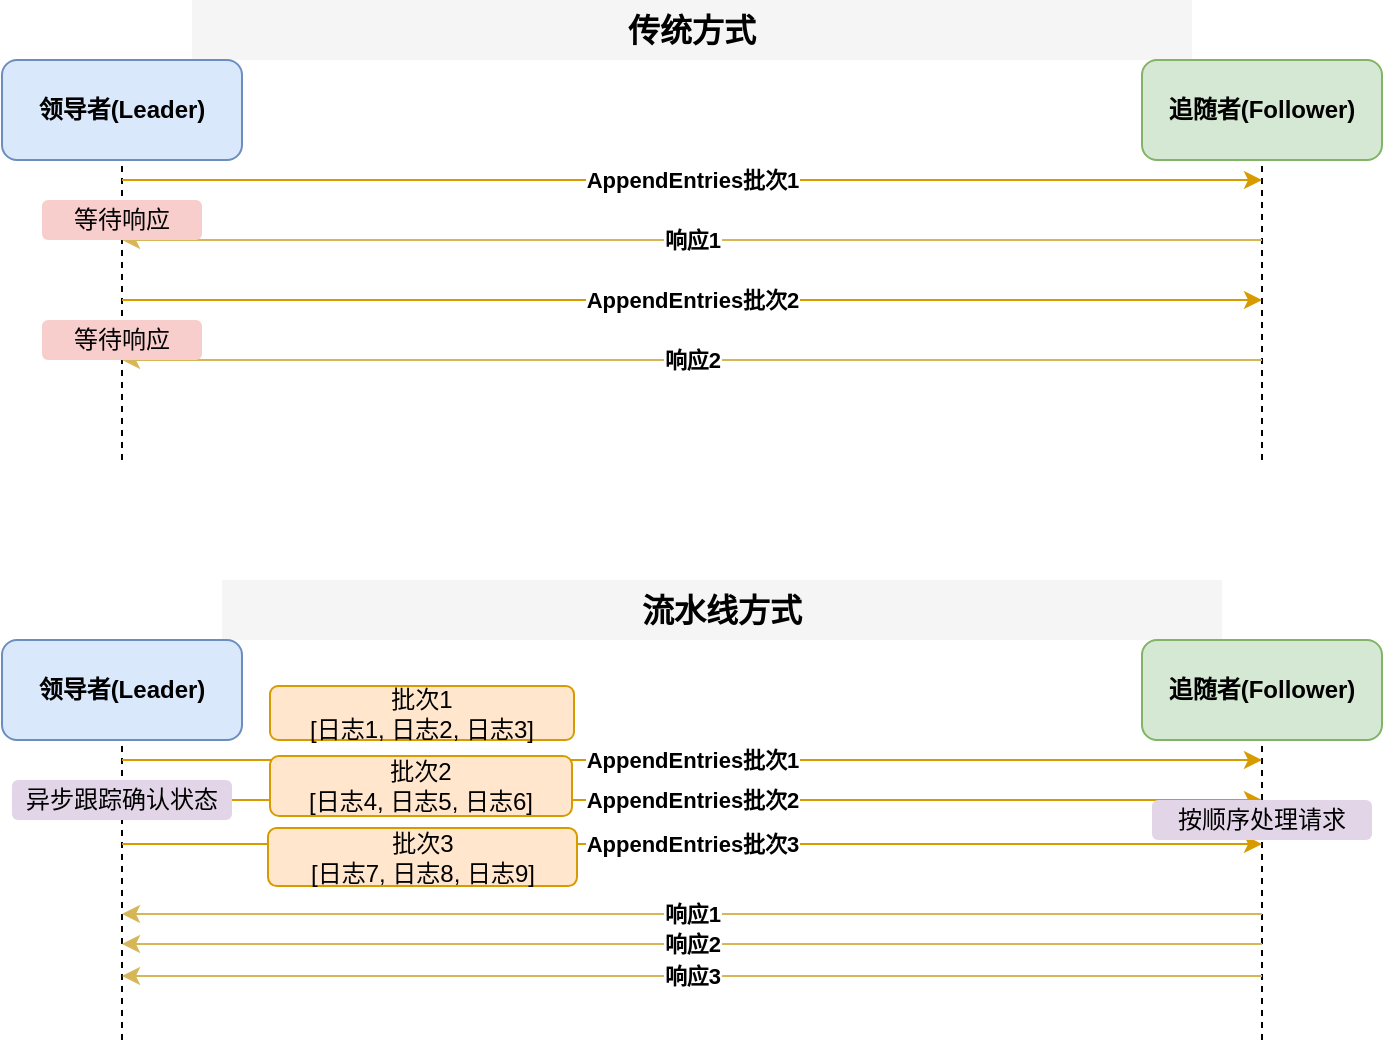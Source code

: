 <mxfile version="27.0.6">
  <diagram name="日志流水线优化" id="cEwv6QGE_8RR6pSS1JHF">
    <mxGraphModel dx="642" dy="260" grid="0" gridSize="10" guides="1" tooltips="1" connect="1" arrows="1" fold="1" page="0" pageScale="1" pageWidth="850" pageHeight="1100" math="0" shadow="0">
      <root>
        <mxCell id="0" />
        <mxCell id="1" parent="0" />
        <mxCell id="tI9Yq3BKOj91rwqoLNJe-35" value="传统方式" style="text;html=1;strokeColor=none;fillColor=#f5f5f5;align=center;verticalAlign=middle;whiteSpace=wrap;rounded=0;fontSize=16;fontStyle=1" vertex="1" parent="1">
          <mxGeometry x="824" y="571" width="500" height="30" as="geometry" />
        </mxCell>
        <mxCell id="tI9Yq3BKOj91rwqoLNJe-36" value="领导者(Leader)" style="rounded=1;whiteSpace=wrap;html=1;fillColor=#dae8fc;strokeColor=#6c8ebf;fontStyle=1" vertex="1" parent="1">
          <mxGeometry x="729" y="601" width="120" height="50" as="geometry" />
        </mxCell>
        <mxCell id="tI9Yq3BKOj91rwqoLNJe-37" value="追随者(Follower)" style="rounded=1;whiteSpace=wrap;html=1;fillColor=#d5e8d4;strokeColor=#82b366;fontStyle=1" vertex="1" parent="1">
          <mxGeometry x="1299" y="601" width="120" height="50" as="geometry" />
        </mxCell>
        <mxCell id="tI9Yq3BKOj91rwqoLNJe-38" value="" style="endArrow=none;dashed=1;html=1;rounded=0;entryX=0.5;entryY=1;entryDx=0;entryDy=0;" edge="1" parent="1" target="tI9Yq3BKOj91rwqoLNJe-36">
          <mxGeometry width="50" height="50" relative="1" as="geometry">
            <mxPoint x="789" y="801" as="sourcePoint" />
            <mxPoint x="789" y="651" as="targetPoint" />
          </mxGeometry>
        </mxCell>
        <mxCell id="tI9Yq3BKOj91rwqoLNJe-39" value="" style="endArrow=none;dashed=1;html=1;rounded=0;entryX=0.5;entryY=1;entryDx=0;entryDy=0;" edge="1" parent="1" target="tI9Yq3BKOj91rwqoLNJe-37">
          <mxGeometry width="50" height="50" relative="1" as="geometry">
            <mxPoint x="1359" y="801" as="sourcePoint" />
            <mxPoint x="1359" y="651" as="targetPoint" />
          </mxGeometry>
        </mxCell>
        <mxCell id="tI9Yq3BKOj91rwqoLNJe-40" value="AppendEntries批次1" style="endArrow=classic;html=1;rounded=0;fillColor=#ffe6cc;strokeColor=#d79b00;fontStyle=1" edge="1" parent="1">
          <mxGeometry width="50" height="50" relative="1" as="geometry">
            <mxPoint x="789" y="661" as="sourcePoint" />
            <mxPoint x="1359" y="661" as="targetPoint" />
          </mxGeometry>
        </mxCell>
        <mxCell id="tI9Yq3BKOj91rwqoLNJe-41" value="响应1" style="endArrow=classic;html=1;rounded=0;fillColor=#fff2cc;strokeColor=#d6b656;fontStyle=1" edge="1" parent="1">
          <mxGeometry width="50" height="50" relative="1" as="geometry">
            <mxPoint x="1359" y="691" as="sourcePoint" />
            <mxPoint x="789" y="691" as="targetPoint" />
          </mxGeometry>
        </mxCell>
        <mxCell id="tI9Yq3BKOj91rwqoLNJe-42" value="AppendEntries批次2" style="endArrow=classic;html=1;rounded=0;fillColor=#ffe6cc;strokeColor=#d79b00;fontStyle=1" edge="1" parent="1">
          <mxGeometry width="50" height="50" relative="1" as="geometry">
            <mxPoint x="789" y="721" as="sourcePoint" />
            <mxPoint x="1359" y="721" as="targetPoint" />
          </mxGeometry>
        </mxCell>
        <mxCell id="tI9Yq3BKOj91rwqoLNJe-43" value="响应2" style="endArrow=classic;html=1;rounded=0;fillColor=#fff2cc;strokeColor=#d6b656;fontStyle=1" edge="1" parent="1">
          <mxGeometry width="50" height="50" relative="1" as="geometry">
            <mxPoint x="1359" y="751" as="sourcePoint" />
            <mxPoint x="789" y="751" as="targetPoint" />
          </mxGeometry>
        </mxCell>
        <mxCell id="tI9Yq3BKOj91rwqoLNJe-44" value="等待响应" style="text;html=1;strokeColor=none;fillColor=#f8cecc;align=center;verticalAlign=middle;whiteSpace=wrap;rounded=1;fontSize=12;" vertex="1" parent="1">
          <mxGeometry x="749" y="671" width="80" height="20" as="geometry" />
        </mxCell>
        <mxCell id="tI9Yq3BKOj91rwqoLNJe-45" value="等待响应" style="text;html=1;strokeColor=none;fillColor=#f8cecc;align=center;verticalAlign=middle;whiteSpace=wrap;rounded=1;fontSize=12;" vertex="1" parent="1">
          <mxGeometry x="749" y="731" width="80" height="20" as="geometry" />
        </mxCell>
        <mxCell id="tI9Yq3BKOj91rwqoLNJe-46" value="流水线方式" style="text;html=1;strokeColor=none;fillColor=#f5f5f5;align=center;verticalAlign=middle;whiteSpace=wrap;rounded=0;fontSize=16;fontStyle=1" vertex="1" parent="1">
          <mxGeometry x="839" y="861" width="500" height="30" as="geometry" />
        </mxCell>
        <mxCell id="tI9Yq3BKOj91rwqoLNJe-47" value="领导者(Leader)" style="rounded=1;whiteSpace=wrap;html=1;fillColor=#dae8fc;strokeColor=#6c8ebf;fontStyle=1" vertex="1" parent="1">
          <mxGeometry x="729" y="891" width="120" height="50" as="geometry" />
        </mxCell>
        <mxCell id="tI9Yq3BKOj91rwqoLNJe-48" value="追随者(Follower)" style="rounded=1;whiteSpace=wrap;html=1;fillColor=#d5e8d4;strokeColor=#82b366;fontStyle=1" vertex="1" parent="1">
          <mxGeometry x="1299" y="891" width="120" height="50" as="geometry" />
        </mxCell>
        <mxCell id="tI9Yq3BKOj91rwqoLNJe-49" value="" style="endArrow=none;dashed=1;html=1;rounded=0;entryX=0.5;entryY=1;entryDx=0;entryDy=0;" edge="1" parent="1" target="tI9Yq3BKOj91rwqoLNJe-47">
          <mxGeometry width="50" height="50" relative="1" as="geometry">
            <mxPoint x="789" y="1091" as="sourcePoint" />
            <mxPoint x="789" y="941" as="targetPoint" />
          </mxGeometry>
        </mxCell>
        <mxCell id="tI9Yq3BKOj91rwqoLNJe-50" value="" style="endArrow=none;dashed=1;html=1;rounded=0;entryX=0.5;entryY=1;entryDx=0;entryDy=0;" edge="1" parent="1" target="tI9Yq3BKOj91rwqoLNJe-48">
          <mxGeometry width="50" height="50" relative="1" as="geometry">
            <mxPoint x="1359" y="1091" as="sourcePoint" />
            <mxPoint x="1359" y="941" as="targetPoint" />
          </mxGeometry>
        </mxCell>
        <mxCell id="tI9Yq3BKOj91rwqoLNJe-51" value="AppendEntries批次1" style="endArrow=classic;html=1;rounded=0;fillColor=#ffe6cc;strokeColor=#d79b00;fontStyle=1" edge="1" parent="1">
          <mxGeometry width="50" height="50" relative="1" as="geometry">
            <mxPoint x="789" y="951" as="sourcePoint" />
            <mxPoint x="1359" y="951" as="targetPoint" />
          </mxGeometry>
        </mxCell>
        <mxCell id="tI9Yq3BKOj91rwqoLNJe-52" value="AppendEntries批次2" style="endArrow=classic;html=1;rounded=0;fillColor=#ffe6cc;strokeColor=#d79b00;fontStyle=1" edge="1" parent="1">
          <mxGeometry width="50" height="50" relative="1" as="geometry">
            <mxPoint x="789" y="971" as="sourcePoint" />
            <mxPoint x="1359" y="971" as="targetPoint" />
          </mxGeometry>
        </mxCell>
        <mxCell id="tI9Yq3BKOj91rwqoLNJe-53" value="AppendEntries批次3" style="endArrow=classic;html=1;rounded=0;fillColor=#ffe6cc;strokeColor=#d79b00;fontStyle=1" edge="1" parent="1">
          <mxGeometry width="50" height="50" relative="1" as="geometry">
            <mxPoint x="789" y="993" as="sourcePoint" />
            <mxPoint x="1359" y="993" as="targetPoint" />
          </mxGeometry>
        </mxCell>
        <mxCell id="tI9Yq3BKOj91rwqoLNJe-54" value="响应1" style="endArrow=classic;html=1;rounded=0;fillColor=#fff2cc;strokeColor=#d6b656;fontStyle=1" edge="1" parent="1">
          <mxGeometry width="50" height="50" relative="1" as="geometry">
            <mxPoint x="1359" y="1028" as="sourcePoint" />
            <mxPoint x="789" y="1028" as="targetPoint" />
          </mxGeometry>
        </mxCell>
        <mxCell id="tI9Yq3BKOj91rwqoLNJe-55" value="响应2" style="endArrow=classic;html=1;rounded=0;fillColor=#fff2cc;strokeColor=#d6b656;fontStyle=1" edge="1" parent="1">
          <mxGeometry width="50" height="50" relative="1" as="geometry">
            <mxPoint x="1359" y="1043" as="sourcePoint" />
            <mxPoint x="789" y="1043" as="targetPoint" />
          </mxGeometry>
        </mxCell>
        <mxCell id="tI9Yq3BKOj91rwqoLNJe-56" value="响应3" style="endArrow=classic;html=1;rounded=0;fillColor=#fff2cc;strokeColor=#d6b656;fontStyle=1" edge="1" parent="1">
          <mxGeometry width="50" height="50" relative="1" as="geometry">
            <mxPoint x="1359" y="1059" as="sourcePoint" />
            <mxPoint x="789" y="1059" as="targetPoint" />
          </mxGeometry>
        </mxCell>
        <mxCell id="tI9Yq3BKOj91rwqoLNJe-57" value="异步跟踪确认状态" style="text;html=1;strokeColor=none;fillColor=#e1d5e7;align=center;verticalAlign=middle;whiteSpace=wrap;rounded=1;fontSize=12;" vertex="1" parent="1">
          <mxGeometry x="734" y="961" width="110" height="20" as="geometry" />
        </mxCell>
        <mxCell id="tI9Yq3BKOj91rwqoLNJe-58" value="按顺序处理请求" style="text;html=1;strokeColor=none;fillColor=#e1d5e7;align=center;verticalAlign=middle;whiteSpace=wrap;rounded=1;fontSize=12;" vertex="1" parent="1">
          <mxGeometry x="1304" y="971" width="110" height="20" as="geometry" />
        </mxCell>
        <mxCell id="tI9Yq3BKOj91rwqoLNJe-59" value="批次1&#xa;[日志1, 日志2, 日志3]" style="rounded=1;whiteSpace=wrap;html=1;fillColor=#ffe6cc;strokeColor=#d79b00;align=center;verticalAlign=middle;" vertex="1" parent="1">
          <mxGeometry x="863" y="914" width="152" height="27" as="geometry" />
        </mxCell>
        <mxCell id="tI9Yq3BKOj91rwqoLNJe-60" value="批次2&#xa;[日志4, 日志5, 日志6]" style="rounded=1;whiteSpace=wrap;html=1;fillColor=#ffe6cc;strokeColor=#d79b00;align=center;verticalAlign=middle;" vertex="1" parent="1">
          <mxGeometry x="863" y="949" width="151" height="30" as="geometry" />
        </mxCell>
        <mxCell id="tI9Yq3BKOj91rwqoLNJe-61" value="批次3&#xa;[日志7, 日志8, 日志9]" style="rounded=1;whiteSpace=wrap;html=1;fillColor=#ffe6cc;strokeColor=#d79b00;align=center;verticalAlign=middle;" vertex="1" parent="1">
          <mxGeometry x="862" y="985" width="154.5" height="29" as="geometry" />
        </mxCell>
      </root>
    </mxGraphModel>
  </diagram>
</mxfile>
